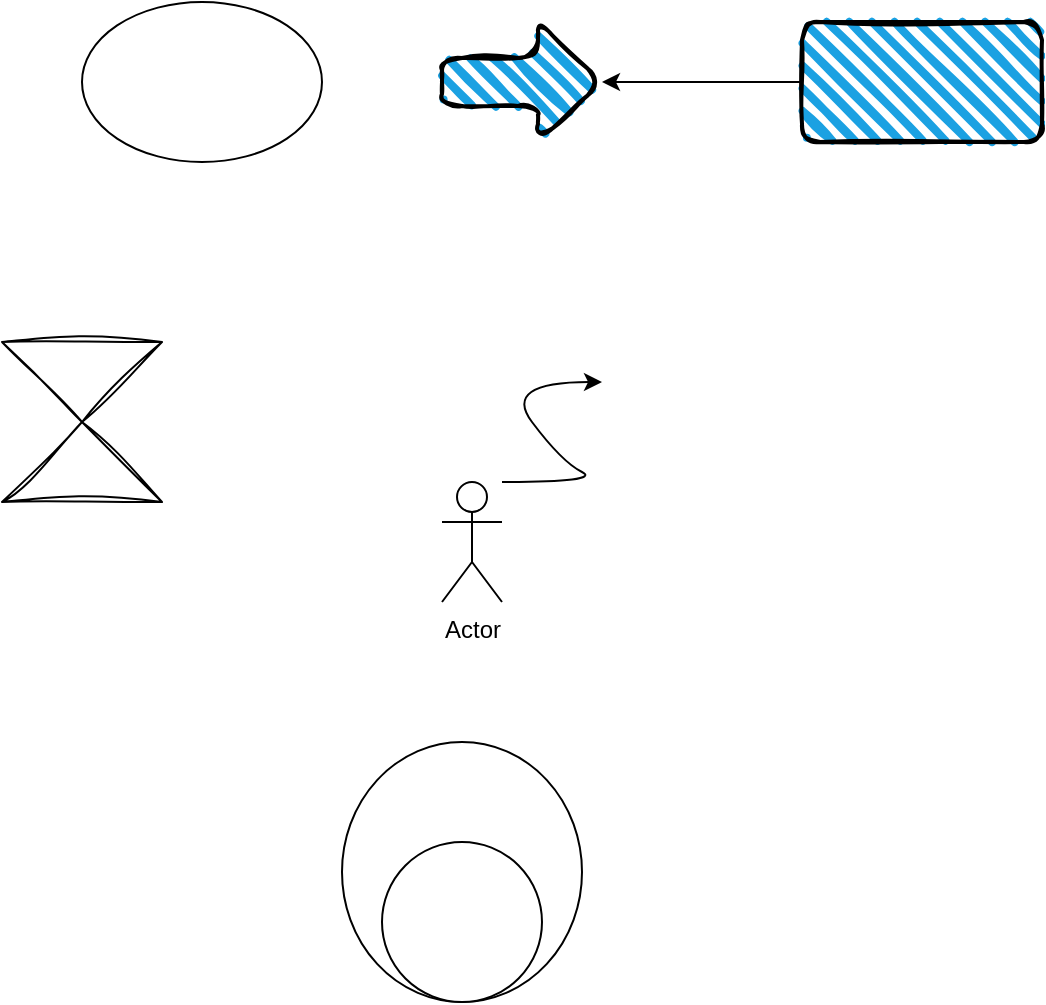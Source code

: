 <mxfile>
    <diagram name="Strona-1" id="OWfrnh7oPgvm-ASMGF7Z">
        <mxGraphModel dx="1333" dy="658" grid="1" gridSize="10" guides="1" tooltips="1" connect="1" arrows="1" fold="1" page="1" pageScale="1" pageWidth="827" pageHeight="1169" math="0" shadow="0">
            <root>
                <mxCell id="0"/>
                <mxCell id="1" parent="0"/>
                <mxCell id="RRJ-0rEyEXJniS1Wb9yL-1" value="Actor" style="shape=umlActor;verticalLabelPosition=bottom;verticalAlign=top;html=1;outlineConnect=0;" parent="1" vertex="1">
                    <mxGeometry x="400" y="350" width="30" height="60" as="geometry"/>
                </mxCell>
                <mxCell id="RcXRfXdAoJg8GextTBy4-2" value="" style="curved=1;endArrow=classic;html=1;rounded=0;" parent="1" edge="1">
                    <mxGeometry width="50" height="50" relative="1" as="geometry">
                        <mxPoint x="430" y="350" as="sourcePoint"/>
                        <mxPoint x="480" y="300" as="targetPoint"/>
                        <Array as="points">
                            <mxPoint x="480" y="350"/>
                            <mxPoint x="460" y="340"/>
                            <mxPoint x="430" y="300"/>
                        </Array>
                    </mxGeometry>
                </mxCell>
                <mxCell id="SAOkk1TWYBGo5hr0RscF-1" value="" style="ellipse;whiteSpace=wrap;html=1;" parent="1" vertex="1">
                    <mxGeometry x="350" y="480" width="120" height="130" as="geometry"/>
                </mxCell>
                <mxCell id="SAOkk1TWYBGo5hr0RscF-2" value="" style="ellipse;whiteSpace=wrap;html=1;aspect=fixed;" parent="1" vertex="1">
                    <mxGeometry x="370" y="530" width="80" height="80" as="geometry"/>
                </mxCell>
                <mxCell id="GgRW3aLBRVxcNbItZ9dZ-1" value="" style="ellipse;whiteSpace=wrap;html=1;" parent="1" vertex="1">
                    <mxGeometry x="220" y="110" width="120" height="80" as="geometry"/>
                </mxCell>
                <mxCell id="64kjUIrknIN44qjWnqTp-1" value="" style="shape=collate;whiteSpace=wrap;html=1;sketch=1;hachureGap=4;jiggle=2;curveFitting=1;fontFamily=Architects Daughter;fontSource=https%3A%2F%2Ffonts.googleapis.com%2Fcss%3Ffamily%3DArchitects%2BDaughter;fontSize=20;" parent="1" vertex="1">
                    <mxGeometry x="180" y="280" width="80" height="80" as="geometry"/>
                </mxCell>
                <mxCell id="5" value="" style="edgeStyle=none;html=1;" edge="1" parent="1" source="3" target="4">
                    <mxGeometry relative="1" as="geometry"/>
                </mxCell>
                <mxCell id="3" value="" style="rounded=1;whiteSpace=wrap;html=1;strokeWidth=2;fillWeight=4;hachureGap=8;hachureAngle=45;fillColor=#1ba1e2;sketch=1;" vertex="1" parent="1">
                    <mxGeometry x="580" y="120" width="120" height="60" as="geometry"/>
                </mxCell>
                <mxCell id="4" value="" style="shape=singleArrow;whiteSpace=wrap;html=1;arrowWidth=0.4;arrowSize=0.4;fillColor=#1ba1e2;rounded=1;strokeWidth=2;fillWeight=4;hachureGap=8;hachureAngle=45;sketch=1;" vertex="1" parent="1">
                    <mxGeometry x="400" y="120" width="80" height="60" as="geometry"/>
                </mxCell>
            </root>
        </mxGraphModel>
    </diagram>
</mxfile>